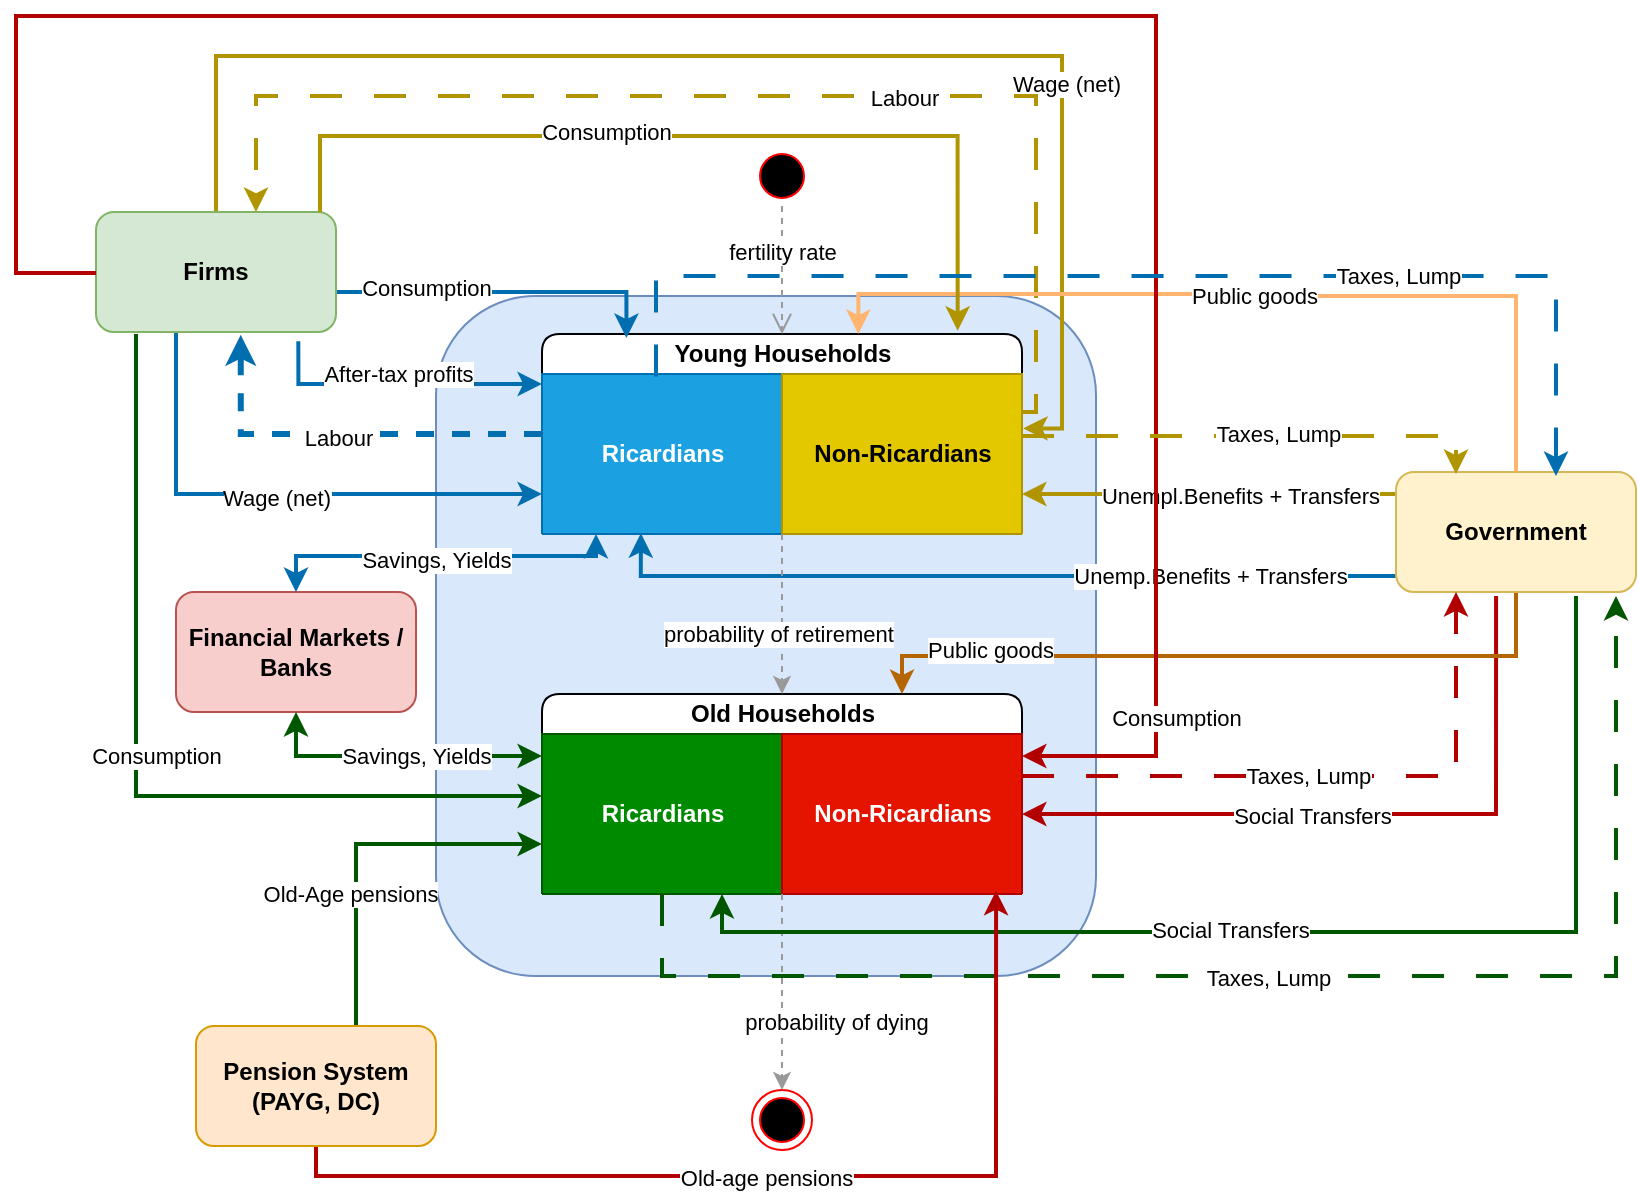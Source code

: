 <mxfile version="21.5.0" type="github">
  <diagram name="Page-1" id="tMCMHhbmJrTcd6gPD3CS">
    <mxGraphModel dx="1050" dy="485" grid="1" gridSize="10" guides="1" tooltips="1" connect="1" arrows="1" fold="1" page="1" pageScale="1" pageWidth="1100" pageHeight="850" math="0" shadow="0">
      <root>
        <mxCell id="0" />
        <mxCell id="1" parent="0" />
        <mxCell id="l6MMD0Yv1ODMxs29prFl-79" value="" style="rounded=1;whiteSpace=wrap;html=1;fillColor=#dae8fc;strokeColor=#6c8ebf;" parent="1" vertex="1">
          <mxGeometry x="230" y="160" width="330" height="340" as="geometry" />
        </mxCell>
        <mxCell id="l6MMD0Yv1ODMxs29prFl-26" style="edgeStyle=orthogonalEdgeStyle;rounded=0;orthogonalLoop=1;jettySize=auto;html=1;entryX=0.603;entryY=1.023;entryDx=0;entryDy=0;entryPerimeter=0;fillColor=#1ba1e2;strokeColor=#006EAF;strokeWidth=3;dashed=1;" parent="1" source="l6MMD0Yv1ODMxs29prFl-10" target="l6MMD0Yv1ODMxs29prFl-23" edge="1">
          <mxGeometry relative="1" as="geometry" />
        </mxCell>
        <mxCell id="l6MMD0Yv1ODMxs29prFl-27" value="Labour" style="edgeLabel;html=1;align=center;verticalAlign=middle;resizable=0;points=[];" parent="l6MMD0Yv1ODMxs29prFl-26" vertex="1" connectable="0">
          <mxGeometry x="0.021" y="2" relative="1" as="geometry">
            <mxPoint as="offset" />
          </mxGeometry>
        </mxCell>
        <mxCell id="l6MMD0Yv1ODMxs29prFl-10" value="Young Households" style="swimlane;childLayout=stackLayout;resizeParent=1;resizeParentMax=0;startSize=20;html=1;rounded=1;swimlaneLine=0;" parent="1" vertex="1">
          <mxGeometry x="283" y="179" width="240" height="100" as="geometry" />
        </mxCell>
        <mxCell id="l6MMD0Yv1ODMxs29prFl-11" value="Ricardians" style="swimlane;startSize=230;html=1;rounded=1;glass=0;shadow=0;fillColor=#1ba1e2;strokeColor=#006EAF;fontColor=#ffffff;" parent="l6MMD0Yv1ODMxs29prFl-10" vertex="1">
          <mxGeometry y="20" width="120" height="80" as="geometry" />
        </mxCell>
        <mxCell id="l6MMD0Yv1ODMxs29prFl-12" value="Non-Ricardians" style="swimlane;startSize=230;html=1;rounded=1;fillColor=#e3c800;fontColor=#000000;strokeColor=#B09500;" parent="l6MMD0Yv1ODMxs29prFl-10" vertex="1">
          <mxGeometry x="120" y="20" width="120" height="80" as="geometry" />
        </mxCell>
        <mxCell id="l6MMD0Yv1ODMxs29prFl-14" value="Old Households" style="swimlane;childLayout=stackLayout;resizeParent=1;resizeParentMax=0;startSize=20;html=1;rounded=1;swimlaneLine=0;" parent="1" vertex="1">
          <mxGeometry x="283" y="359" width="240" height="100" as="geometry" />
        </mxCell>
        <mxCell id="l6MMD0Yv1ODMxs29prFl-68" style="edgeStyle=orthogonalEdgeStyle;rounded=0;orthogonalLoop=1;jettySize=auto;html=1;fillColor=#008a00;strokeColor=#005700;strokeWidth=2;dashed=1;dashPattern=8 8;" parent="l6MMD0Yv1ODMxs29prFl-14" source="l6MMD0Yv1ODMxs29prFl-15" edge="1">
          <mxGeometry relative="1" as="geometry">
            <mxPoint x="537" y="-49" as="targetPoint" />
            <Array as="points">
              <mxPoint x="60" y="141" />
              <mxPoint x="537" y="141" />
            </Array>
          </mxGeometry>
        </mxCell>
        <mxCell id="l6MMD0Yv1ODMxs29prFl-69" value="Taxes, Lump" style="edgeLabel;html=1;align=center;verticalAlign=middle;resizable=0;points=[];" parent="l6MMD0Yv1ODMxs29prFl-68" vertex="1" connectable="0">
          <mxGeometry x="-0.03" y="-1" relative="1" as="geometry">
            <mxPoint as="offset" />
          </mxGeometry>
        </mxCell>
        <mxCell id="l6MMD0Yv1ODMxs29prFl-15" value="Ricardians" style="swimlane;startSize=230;html=1;rounded=1;fillColor=#008a00;fontColor=#ffffff;strokeColor=#005700;" parent="l6MMD0Yv1ODMxs29prFl-14" vertex="1">
          <mxGeometry y="20" width="120" height="80" as="geometry" />
        </mxCell>
        <mxCell id="l6MMD0Yv1ODMxs29prFl-16" value="Non-Ricardians" style="swimlane;startSize=230;html=1;rounded=1;fillColor=#e51400;fontColor=#ffffff;strokeColor=#B20000;" parent="l6MMD0Yv1ODMxs29prFl-14" vertex="1">
          <mxGeometry x="120" y="20" width="120" height="80" as="geometry" />
        </mxCell>
        <mxCell id="l6MMD0Yv1ODMxs29prFl-18" value="" style="ellipse;html=1;shape=startState;fillColor=#000000;strokeColor=#ff0000;" parent="1" vertex="1">
          <mxGeometry x="388" y="85" width="30" height="30" as="geometry" />
        </mxCell>
        <mxCell id="l6MMD0Yv1ODMxs29prFl-19" value="fertility rate" style="edgeStyle=orthogonalEdgeStyle;html=1;verticalAlign=bottom;endArrow=open;endSize=8;strokeColor=#999999;rounded=0;entryX=0.5;entryY=0;entryDx=0;entryDy=0;exitX=0.5;exitY=1;exitDx=0;exitDy=0;fillColor=#bac8d3;dashed=1;" parent="1" source="l6MMD0Yv1ODMxs29prFl-18" target="l6MMD0Yv1ODMxs29prFl-10" edge="1">
          <mxGeometry relative="1" as="geometry">
            <mxPoint x="403" y="169" as="targetPoint" />
            <mxPoint x="403" y="148" as="sourcePoint" />
          </mxGeometry>
        </mxCell>
        <mxCell id="l6MMD0Yv1ODMxs29prFl-21" value="" style="ellipse;html=1;shape=endState;fillColor=#000000;strokeColor=#ff0000;" parent="1" vertex="1">
          <mxGeometry x="388" y="557" width="30" height="30" as="geometry" />
        </mxCell>
        <mxCell id="l6MMD0Yv1ODMxs29prFl-22" value="probability of dying" style="edgeStyle=orthogonalEdgeStyle;rounded=0;orthogonalLoop=1;jettySize=auto;html=1;exitX=1;exitY=1;exitDx=0;exitDy=0;strokeColor=#999999;entryX=0.5;entryY=0;entryDx=0;entryDy=0;fillColor=#bac8d3;dashed=1;" parent="1" source="l6MMD0Yv1ODMxs29prFl-15" target="l6MMD0Yv1ODMxs29prFl-21" edge="1">
          <mxGeometry x="0.291" y="27" relative="1" as="geometry">
            <mxPoint x="403" y="489" as="targetPoint" />
            <mxPoint as="offset" />
          </mxGeometry>
        </mxCell>
        <mxCell id="l6MMD0Yv1ODMxs29prFl-24" style="edgeStyle=orthogonalEdgeStyle;rounded=0;orthogonalLoop=1;jettySize=auto;html=1;entryX=0;entryY=0.75;entryDx=0;entryDy=0;fillColor=#1ba1e2;strokeColor=#006EAF;strokeWidth=2;" parent="1" source="l6MMD0Yv1ODMxs29prFl-23" target="l6MMD0Yv1ODMxs29prFl-11" edge="1">
          <mxGeometry relative="1" as="geometry">
            <Array as="points">
              <mxPoint x="100" y="259" />
            </Array>
          </mxGeometry>
        </mxCell>
        <mxCell id="l6MMD0Yv1ODMxs29prFl-25" value="Wage (net)" style="edgeLabel;html=1;align=center;verticalAlign=middle;resizable=0;points=[];" parent="l6MMD0Yv1ODMxs29prFl-24" vertex="1" connectable="0">
          <mxGeometry x="-0.13" y="-2" relative="1" as="geometry">
            <mxPoint x="16" as="offset" />
          </mxGeometry>
        </mxCell>
        <mxCell id="l6MMD0Yv1ODMxs29prFl-29" style="edgeStyle=orthogonalEdgeStyle;rounded=0;orthogonalLoop=1;jettySize=auto;html=1;entryX=1.005;entryY=0.34;entryDx=0;entryDy=0;entryPerimeter=0;fillColor=#e3c800;strokeColor=#B09500;strokeWidth=2;" parent="1" source="l6MMD0Yv1ODMxs29prFl-23" target="l6MMD0Yv1ODMxs29prFl-12" edge="1">
          <mxGeometry relative="1" as="geometry">
            <Array as="points">
              <mxPoint x="120" y="40" />
              <mxPoint x="543" y="40" />
              <mxPoint x="543" y="226" />
            </Array>
          </mxGeometry>
        </mxCell>
        <mxCell id="l6MMD0Yv1ODMxs29prFl-36" value="Wage (net)" style="edgeLabel;html=1;align=center;verticalAlign=middle;resizable=0;points=[];" parent="l6MMD0Yv1ODMxs29prFl-29" vertex="1" connectable="0">
          <mxGeometry x="0.458" y="2" relative="1" as="geometry">
            <mxPoint as="offset" />
          </mxGeometry>
        </mxCell>
        <mxCell id="l6MMD0Yv1ODMxs29prFl-33" style="edgeStyle=orthogonalEdgeStyle;rounded=0;orthogonalLoop=1;jettySize=auto;html=1;entryX=0;entryY=0.25;entryDx=0;entryDy=0;exitX=0.843;exitY=1.077;exitDx=0;exitDy=0;exitPerimeter=0;fillColor=#1ba1e2;strokeColor=#006EAF;strokeWidth=2;" parent="1" source="l6MMD0Yv1ODMxs29prFl-23" target="l6MMD0Yv1ODMxs29prFl-10" edge="1">
          <mxGeometry relative="1" as="geometry">
            <Array as="points">
              <mxPoint x="161" y="204" />
            </Array>
          </mxGeometry>
        </mxCell>
        <mxCell id="l6MMD0Yv1ODMxs29prFl-34" value="After-tax profits" style="edgeLabel;html=1;align=center;verticalAlign=middle;resizable=0;points=[];" parent="l6MMD0Yv1ODMxs29prFl-33" vertex="1" connectable="0">
          <mxGeometry x="-0.239" y="-2" relative="1" as="geometry">
            <mxPoint x="16" y="-7" as="offset" />
          </mxGeometry>
        </mxCell>
        <mxCell id="l6MMD0Yv1ODMxs29prFl-37" style="edgeStyle=orthogonalEdgeStyle;rounded=0;orthogonalLoop=1;jettySize=auto;html=1;entryX=0.176;entryY=0.02;entryDx=0;entryDy=0;entryPerimeter=0;fillColor=#1ba1e2;strokeColor=#006EAF;strokeWidth=2;" parent="1" source="l6MMD0Yv1ODMxs29prFl-23" target="l6MMD0Yv1ODMxs29prFl-10" edge="1">
          <mxGeometry relative="1" as="geometry">
            <Array as="points">
              <mxPoint x="325" y="158" />
            </Array>
          </mxGeometry>
        </mxCell>
        <mxCell id="l6MMD0Yv1ODMxs29prFl-38" value="Consumption" style="edgeLabel;html=1;align=center;verticalAlign=middle;resizable=0;points=[];" parent="l6MMD0Yv1ODMxs29prFl-37" vertex="1" connectable="0">
          <mxGeometry x="-0.464" y="2" relative="1" as="geometry">
            <mxPoint as="offset" />
          </mxGeometry>
        </mxCell>
        <mxCell id="l6MMD0Yv1ODMxs29prFl-23" value="Firms" style="rounded=1;whiteSpace=wrap;html=1;fillColor=#d5e8d4;strokeColor=#82b366;fontStyle=1" parent="1" vertex="1">
          <mxGeometry x="60" y="118" width="120" height="60" as="geometry" />
        </mxCell>
        <mxCell id="l6MMD0Yv1ODMxs29prFl-32" style="edgeStyle=orthogonalEdgeStyle;rounded=0;orthogonalLoop=1;jettySize=auto;html=1;fillColor=#e3c800;strokeColor=#B09500;strokeWidth=2;dashed=1;dashPattern=8 8;" parent="1" source="l6MMD0Yv1ODMxs29prFl-12" target="l6MMD0Yv1ODMxs29prFl-23" edge="1">
          <mxGeometry relative="1" as="geometry">
            <Array as="points">
              <mxPoint x="530" y="218" />
              <mxPoint x="530" y="60" />
              <mxPoint x="140" y="60" />
            </Array>
          </mxGeometry>
        </mxCell>
        <mxCell id="l6MMD0Yv1ODMxs29prFl-35" value="Labour" style="edgeLabel;html=1;align=center;verticalAlign=middle;resizable=0;points=[];" parent="l6MMD0Yv1ODMxs29prFl-32" vertex="1" connectable="0">
          <mxGeometry x="-0.247" y="1" relative="1" as="geometry">
            <mxPoint as="offset" />
          </mxGeometry>
        </mxCell>
        <mxCell id="l6MMD0Yv1ODMxs29prFl-53" style="edgeStyle=orthogonalEdgeStyle;rounded=0;orthogonalLoop=1;jettySize=auto;html=1;entryX=1;entryY=0.75;entryDx=0;entryDy=0;fillColor=#e3c800;strokeColor=#B09500;strokeWidth=2;" parent="1" source="l6MMD0Yv1ODMxs29prFl-41" target="l6MMD0Yv1ODMxs29prFl-12" edge="1">
          <mxGeometry relative="1" as="geometry">
            <Array as="points">
              <mxPoint x="650" y="259" />
              <mxPoint x="650" y="259" />
            </Array>
          </mxGeometry>
        </mxCell>
        <mxCell id="l6MMD0Yv1ODMxs29prFl-56" value="Unempl.Benefits + Transfers" style="edgeLabel;html=1;align=center;verticalAlign=middle;resizable=0;points=[];" parent="l6MMD0Yv1ODMxs29prFl-53" vertex="1" connectable="0">
          <mxGeometry x="-0.195" y="1" relative="1" as="geometry">
            <mxPoint x="-3" as="offset" />
          </mxGeometry>
        </mxCell>
        <mxCell id="l6MMD0Yv1ODMxs29prFl-54" style="edgeStyle=orthogonalEdgeStyle;rounded=0;orthogonalLoop=1;jettySize=auto;html=1;entryX=0.412;entryY=0.995;entryDx=0;entryDy=0;entryPerimeter=0;fillColor=#1ba1e2;strokeColor=#006EAF;strokeWidth=2;" parent="1" source="l6MMD0Yv1ODMxs29prFl-41" target="l6MMD0Yv1ODMxs29prFl-11" edge="1">
          <mxGeometry relative="1" as="geometry">
            <mxPoint x="330" y="288" as="targetPoint" />
            <Array as="points">
              <mxPoint x="332" y="300" />
            </Array>
          </mxGeometry>
        </mxCell>
        <mxCell id="l6MMD0Yv1ODMxs29prFl-55" value="Unemp.Benefits + Transfers" style="edgeLabel;html=1;align=center;verticalAlign=middle;resizable=0;points=[];" parent="l6MMD0Yv1ODMxs29prFl-54" vertex="1" connectable="0">
          <mxGeometry x="-0.793" relative="1" as="geometry">
            <mxPoint x="-52" as="offset" />
          </mxGeometry>
        </mxCell>
        <mxCell id="l6MMD0Yv1ODMxs29prFl-57" style="edgeStyle=orthogonalEdgeStyle;rounded=0;orthogonalLoop=1;jettySize=auto;html=1;entryX=1;entryY=0.5;entryDx=0;entryDy=0;exitX=0.417;exitY=1.033;exitDx=0;exitDy=0;exitPerimeter=0;fillColor=#e51400;strokeColor=#B20000;strokeWidth=2;" parent="1" source="l6MMD0Yv1ODMxs29prFl-41" target="l6MMD0Yv1ODMxs29prFl-16" edge="1">
          <mxGeometry relative="1" as="geometry">
            <mxPoint x="760" y="338" as="sourcePoint" />
            <Array as="points">
              <mxPoint x="760" y="419" />
            </Array>
          </mxGeometry>
        </mxCell>
        <mxCell id="l6MMD0Yv1ODMxs29prFl-58" value="Social Transfers" style="edgeLabel;html=1;align=center;verticalAlign=middle;resizable=0;points=[];" parent="l6MMD0Yv1ODMxs29prFl-57" vertex="1" connectable="0">
          <mxGeometry x="0.164" y="1" relative="1" as="geometry">
            <mxPoint as="offset" />
          </mxGeometry>
        </mxCell>
        <mxCell id="l6MMD0Yv1ODMxs29prFl-59" style="edgeStyle=orthogonalEdgeStyle;rounded=0;orthogonalLoop=1;jettySize=auto;html=1;entryX=0.75;entryY=1;entryDx=0;entryDy=0;fillColor=#008a00;strokeColor=#005700;strokeWidth=2;" parent="1" target="l6MMD0Yv1ODMxs29prFl-15" edge="1">
          <mxGeometry relative="1" as="geometry">
            <mxPoint x="800" y="310" as="sourcePoint" />
            <mxPoint x="440" y="458" as="targetPoint" />
            <Array as="points">
              <mxPoint x="800" y="478" />
              <mxPoint x="373" y="478" />
            </Array>
          </mxGeometry>
        </mxCell>
        <mxCell id="l6MMD0Yv1ODMxs29prFl-60" value="Social Transfers" style="edgeLabel;html=1;align=center;verticalAlign=middle;resizable=0;points=[];" parent="l6MMD0Yv1ODMxs29prFl-59" vertex="1" connectable="0">
          <mxGeometry x="0.112" y="3" relative="1" as="geometry">
            <mxPoint y="-4" as="offset" />
          </mxGeometry>
        </mxCell>
        <mxCell id="l6MMD0Yv1ODMxs29prFl-76" value="Public goods" style="edgeStyle=orthogonalEdgeStyle;rounded=0;orthogonalLoop=1;jettySize=auto;html=1;entryX=0.659;entryY=0;entryDx=0;entryDy=0;entryPerimeter=0;fillColor=#fad7ac;strokeColor=#FFB570;strokeWidth=2;" parent="1" source="l6MMD0Yv1ODMxs29prFl-41" target="l6MMD0Yv1ODMxs29prFl-10" edge="1">
          <mxGeometry relative="1" as="geometry">
            <Array as="points">
              <mxPoint x="770" y="160" />
              <mxPoint x="617" y="160" />
              <mxPoint x="617" y="159" />
              <mxPoint x="441" y="159" />
            </Array>
          </mxGeometry>
        </mxCell>
        <mxCell id="l6MMD0Yv1ODMxs29prFl-77" style="edgeStyle=orthogonalEdgeStyle;rounded=0;orthogonalLoop=1;jettySize=auto;html=1;entryX=0.75;entryY=0;entryDx=0;entryDy=0;fillColor=#fad7ac;strokeColor=#B46504;strokeWidth=2;" parent="1" source="l6MMD0Yv1ODMxs29prFl-41" target="l6MMD0Yv1ODMxs29prFl-14" edge="1">
          <mxGeometry relative="1" as="geometry">
            <Array as="points">
              <mxPoint x="770" y="340" />
              <mxPoint x="463" y="340" />
            </Array>
          </mxGeometry>
        </mxCell>
        <mxCell id="l6MMD0Yv1ODMxs29prFl-78" value="Public goods" style="edgeLabel;html=1;align=center;verticalAlign=middle;resizable=0;points=[];" parent="l6MMD0Yv1ODMxs29prFl-77" vertex="1" connectable="0">
          <mxGeometry x="0.65" y="-3" relative="1" as="geometry">
            <mxPoint as="offset" />
          </mxGeometry>
        </mxCell>
        <mxCell id="l6MMD0Yv1ODMxs29prFl-41" value="Government" style="rounded=1;whiteSpace=wrap;html=1;fillColor=#fff2cc;strokeColor=#d6b656;fontStyle=1" parent="1" vertex="1">
          <mxGeometry x="710" y="248" width="120" height="60" as="geometry" />
        </mxCell>
        <mxCell id="l6MMD0Yv1ODMxs29prFl-48" style="edgeStyle=orthogonalEdgeStyle;rounded=0;orthogonalLoop=1;jettySize=auto;html=1;fillColor=#e51400;strokeColor=#B20000;strokeWidth=2;" parent="1" edge="1">
          <mxGeometry relative="1" as="geometry">
            <mxPoint x="60" y="148.5" as="sourcePoint" />
            <mxPoint x="523" y="390" as="targetPoint" />
            <Array as="points">
              <mxPoint x="20" y="149" />
              <mxPoint x="20" y="20" />
              <mxPoint x="590" y="20" />
              <mxPoint x="590" y="390" />
              <mxPoint x="523" y="390" />
            </Array>
          </mxGeometry>
        </mxCell>
        <mxCell id="l6MMD0Yv1ODMxs29prFl-49" value="Consumption" style="edgeLabel;html=1;align=center;verticalAlign=middle;resizable=0;points=[];" parent="l6MMD0Yv1ODMxs29prFl-48" vertex="1" connectable="0">
          <mxGeometry x="0.696" y="-1" relative="1" as="geometry">
            <mxPoint x="11" y="92" as="offset" />
          </mxGeometry>
        </mxCell>
        <mxCell id="l6MMD0Yv1ODMxs29prFl-50" value="Consumption" style="edgeStyle=orthogonalEdgeStyle;rounded=0;orthogonalLoop=1;jettySize=auto;html=1;entryX=0;entryY=0.75;entryDx=0;entryDy=0;fillColor=#008a00;strokeColor=#005700;strokeWidth=2;fontColor=#000000;" parent="1" edge="1">
          <mxGeometry x="-0.028" y="10" relative="1" as="geometry">
            <mxPoint x="80" y="179" as="sourcePoint" />
            <mxPoint x="283" y="410" as="targetPoint" />
            <Array as="points">
              <mxPoint x="80" y="410" />
            </Array>
            <mxPoint as="offset" />
          </mxGeometry>
        </mxCell>
        <mxCell id="l6MMD0Yv1ODMxs29prFl-51" style="edgeStyle=orthogonalEdgeStyle;rounded=0;orthogonalLoop=1;jettySize=auto;html=1;exitX=0.93;exitY=-0.003;exitDx=0;exitDy=0;entryX=0.866;entryY=-0.016;entryDx=0;entryDy=0;entryPerimeter=0;exitPerimeter=0;fillColor=#e3c800;strokeColor=#B09500;strokeWidth=2;" parent="1" target="l6MMD0Yv1ODMxs29prFl-10" edge="1">
          <mxGeometry relative="1" as="geometry">
            <mxPoint x="172" y="118" as="sourcePoint" />
            <mxPoint x="490" y="175" as="targetPoint" />
            <Array as="points">
              <mxPoint x="172" y="80" />
              <mxPoint x="491" y="80" />
            </Array>
          </mxGeometry>
        </mxCell>
        <mxCell id="l6MMD0Yv1ODMxs29prFl-52" value="Consumption" style="edgeLabel;html=1;align=center;verticalAlign=middle;resizable=0;points=[];" parent="l6MMD0Yv1ODMxs29prFl-51" vertex="1" connectable="0">
          <mxGeometry x="-0.206" y="2" relative="1" as="geometry">
            <mxPoint as="offset" />
          </mxGeometry>
        </mxCell>
        <mxCell id="l6MMD0Yv1ODMxs29prFl-61" style="edgeStyle=orthogonalEdgeStyle;rounded=0;orthogonalLoop=1;jettySize=auto;html=1;exitX=0.558;exitY=0.013;exitDx=0;exitDy=0;exitPerimeter=0;fillColor=#1ba1e2;strokeColor=#006EAF;strokeWidth=2;dashed=1;dashPattern=8 8;" parent="1" edge="1">
          <mxGeometry relative="1" as="geometry">
            <mxPoint x="340.0" y="200.22" as="sourcePoint" />
            <mxPoint x="790" y="250" as="targetPoint" />
            <Array as="points">
              <mxPoint x="340" y="150" />
              <mxPoint x="790" y="150" />
              <mxPoint x="790" y="248" />
            </Array>
          </mxGeometry>
        </mxCell>
        <mxCell id="l6MMD0Yv1ODMxs29prFl-64" value="Taxes, Lump" style="edgeLabel;html=1;align=center;verticalAlign=middle;resizable=0;points=[];" parent="l6MMD0Yv1ODMxs29prFl-61" vertex="1" connectable="0">
          <mxGeometry x="0.402" relative="1" as="geometry">
            <mxPoint as="offset" />
          </mxGeometry>
        </mxCell>
        <mxCell id="l6MMD0Yv1ODMxs29prFl-62" style="edgeStyle=orthogonalEdgeStyle;rounded=0;orthogonalLoop=1;jettySize=auto;html=1;fillColor=#e3c800;strokeColor=#B09500;strokeWidth=2;dashed=1;dashPattern=8 8;" parent="1" source="l6MMD0Yv1ODMxs29prFl-12" edge="1">
          <mxGeometry relative="1" as="geometry">
            <mxPoint x="740" y="249" as="targetPoint" />
            <Array as="points">
              <mxPoint x="740" y="230" />
              <mxPoint x="740" y="249" />
            </Array>
          </mxGeometry>
        </mxCell>
        <mxCell id="l6MMD0Yv1ODMxs29prFl-63" value="Taxes, Lump" style="edgeLabel;html=1;align=center;verticalAlign=middle;resizable=0;points=[];" parent="l6MMD0Yv1ODMxs29prFl-62" vertex="1" connectable="0">
          <mxGeometry x="0.121" y="-3" relative="1" as="geometry">
            <mxPoint x="-5" y="-4" as="offset" />
          </mxGeometry>
        </mxCell>
        <mxCell id="l6MMD0Yv1ODMxs29prFl-65" style="edgeStyle=orthogonalEdgeStyle;rounded=0;orthogonalLoop=1;jettySize=auto;html=1;entryX=0.25;entryY=1;entryDx=0;entryDy=0;fillColor=#e51400;strokeColor=#B20000;dashed=1;dashPattern=8 8;strokeWidth=2;" parent="1" source="l6MMD0Yv1ODMxs29prFl-16" target="l6MMD0Yv1ODMxs29prFl-41" edge="1">
          <mxGeometry relative="1" as="geometry">
            <mxPoint x="740" y="340" as="targetPoint" />
            <Array as="points">
              <mxPoint x="740" y="400" />
            </Array>
          </mxGeometry>
        </mxCell>
        <mxCell id="l6MMD0Yv1ODMxs29prFl-66" value="Taxes, Lump" style="edgeLabel;html=1;align=center;verticalAlign=middle;resizable=0;points=[];" parent="l6MMD0Yv1ODMxs29prFl-65" vertex="1" connectable="0">
          <mxGeometry x="-0.074" relative="1" as="geometry">
            <mxPoint as="offset" />
          </mxGeometry>
        </mxCell>
        <mxCell id="l6MMD0Yv1ODMxs29prFl-72" style="edgeStyle=orthogonalEdgeStyle;rounded=0;orthogonalLoop=1;jettySize=auto;html=1;entryX=0;entryY=0.75;entryDx=0;entryDy=0;fillColor=#008a00;strokeColor=#005700;strokeWidth=2;" parent="1" source="l6MMD0Yv1ODMxs29prFl-71" target="l6MMD0Yv1ODMxs29prFl-14" edge="1">
          <mxGeometry relative="1" as="geometry">
            <Array as="points">
              <mxPoint x="190" y="434" />
            </Array>
          </mxGeometry>
        </mxCell>
        <mxCell id="l6MMD0Yv1ODMxs29prFl-74" value="Old-Age pensions" style="edgeLabel;html=1;align=center;verticalAlign=middle;resizable=0;points=[];" parent="l6MMD0Yv1ODMxs29prFl-72" vertex="1" connectable="0">
          <mxGeometry x="-0.276" y="3" relative="1" as="geometry">
            <mxPoint as="offset" />
          </mxGeometry>
        </mxCell>
        <mxCell id="l6MMD0Yv1ODMxs29prFl-73" style="edgeStyle=orthogonalEdgeStyle;rounded=0;orthogonalLoop=1;jettySize=auto;html=1;entryX=0.892;entryY=0.98;entryDx=0;entryDy=0;entryPerimeter=0;fillColor=#e51400;strokeColor=#B20000;strokeWidth=2;" parent="1" source="l6MMD0Yv1ODMxs29prFl-71" target="l6MMD0Yv1ODMxs29prFl-16" edge="1">
          <mxGeometry relative="1" as="geometry">
            <Array as="points">
              <mxPoint x="170" y="600" />
              <mxPoint x="510" y="600" />
            </Array>
          </mxGeometry>
        </mxCell>
        <mxCell id="l6MMD0Yv1ODMxs29prFl-75" value="Old-age pensions" style="edgeLabel;html=1;align=center;verticalAlign=middle;resizable=0;points=[];" parent="l6MMD0Yv1ODMxs29prFl-73" vertex="1" connectable="0">
          <mxGeometry x="-0.036" y="-1" relative="1" as="geometry">
            <mxPoint as="offset" />
          </mxGeometry>
        </mxCell>
        <mxCell id="l6MMD0Yv1ODMxs29prFl-71" value="Pension System (PAYG, DC)" style="rounded=1;whiteSpace=wrap;html=1;fillColor=#ffe6cc;strokeColor=#d79b00;fontStyle=1" parent="1" vertex="1">
          <mxGeometry x="110" y="525" width="120" height="60" as="geometry" />
        </mxCell>
        <mxCell id="l6MMD0Yv1ODMxs29prFl-81" value="" style="edgeStyle=orthogonalEdgeStyle;rounded=0;orthogonalLoop=1;jettySize=auto;html=1;exitX=1;exitY=1;exitDx=0;exitDy=0;entryX=0.5;entryY=0;entryDx=0;entryDy=0;strokeColor=#999999;fillColor=#bac8d3;dashed=1;" parent="1" source="l6MMD0Yv1ODMxs29prFl-11" target="l6MMD0Yv1ODMxs29prFl-14" edge="1">
          <mxGeometry relative="1" as="geometry">
            <mxPoint x="403" y="279" as="sourcePoint" />
            <mxPoint x="403" y="359" as="targetPoint" />
          </mxGeometry>
        </mxCell>
        <mxCell id="3NffIzqh_DKNe7w9pldk-1" value="probability of retirement" style="edgeLabel;html=1;align=center;verticalAlign=middle;resizable=0;points=[];" vertex="1" connectable="0" parent="l6MMD0Yv1ODMxs29prFl-81">
          <mxGeometry x="0.255" y="-2" relative="1" as="geometry">
            <mxPoint as="offset" />
          </mxGeometry>
        </mxCell>
        <mxCell id="l6MMD0Yv1ODMxs29prFl-82" value="Financial Markets / Banks" style="rounded=1;whiteSpace=wrap;html=1;fontStyle=1;fillColor=#f8cecc;strokeColor=#b85450;" parent="1" vertex="1">
          <mxGeometry x="100" y="308" width="120" height="60" as="geometry" />
        </mxCell>
        <mxCell id="l6MMD0Yv1ODMxs29prFl-84" style="edgeStyle=orthogonalEdgeStyle;rounded=0;orthogonalLoop=1;jettySize=auto;html=1;entryX=0.5;entryY=1;entryDx=0;entryDy=0;startArrow=classic;startFill=1;fillColor=#008a00;strokeColor=#005700;strokeWidth=2;" parent="1" source="l6MMD0Yv1ODMxs29prFl-15" target="l6MMD0Yv1ODMxs29prFl-82" edge="1">
          <mxGeometry relative="1" as="geometry">
            <Array as="points">
              <mxPoint x="160" y="390" />
            </Array>
          </mxGeometry>
        </mxCell>
        <mxCell id="l6MMD0Yv1ODMxs29prFl-85" value="Savings, Yields" style="edgeLabel;html=1;align=center;verticalAlign=middle;resizable=0;points=[];" parent="l6MMD0Yv1ODMxs29prFl-84" vertex="1" connectable="0">
          <mxGeometry x="0.051" relative="1" as="geometry">
            <mxPoint x="13" as="offset" />
          </mxGeometry>
        </mxCell>
        <mxCell id="l6MMD0Yv1ODMxs29prFl-87" style="edgeStyle=orthogonalEdgeStyle;rounded=0;orthogonalLoop=1;jettySize=auto;html=1;fillColor=#1ba1e2;strokeColor=#006EAF;strokeWidth=2;startArrow=classic;startFill=1;" parent="1" source="l6MMD0Yv1ODMxs29prFl-11" target="l6MMD0Yv1ODMxs29prFl-82" edge="1">
          <mxGeometry relative="1" as="geometry">
            <Array as="points">
              <mxPoint x="310" y="290" />
              <mxPoint x="160" y="290" />
            </Array>
          </mxGeometry>
        </mxCell>
        <mxCell id="l6MMD0Yv1ODMxs29prFl-88" value="Savings, Yields" style="edgeLabel;html=1;align=center;verticalAlign=middle;resizable=0;points=[];" parent="l6MMD0Yv1ODMxs29prFl-87" vertex="1" connectable="0">
          <mxGeometry x="-0.26" y="2" relative="1" as="geometry">
            <mxPoint x="-25" as="offset" />
          </mxGeometry>
        </mxCell>
      </root>
    </mxGraphModel>
  </diagram>
</mxfile>
